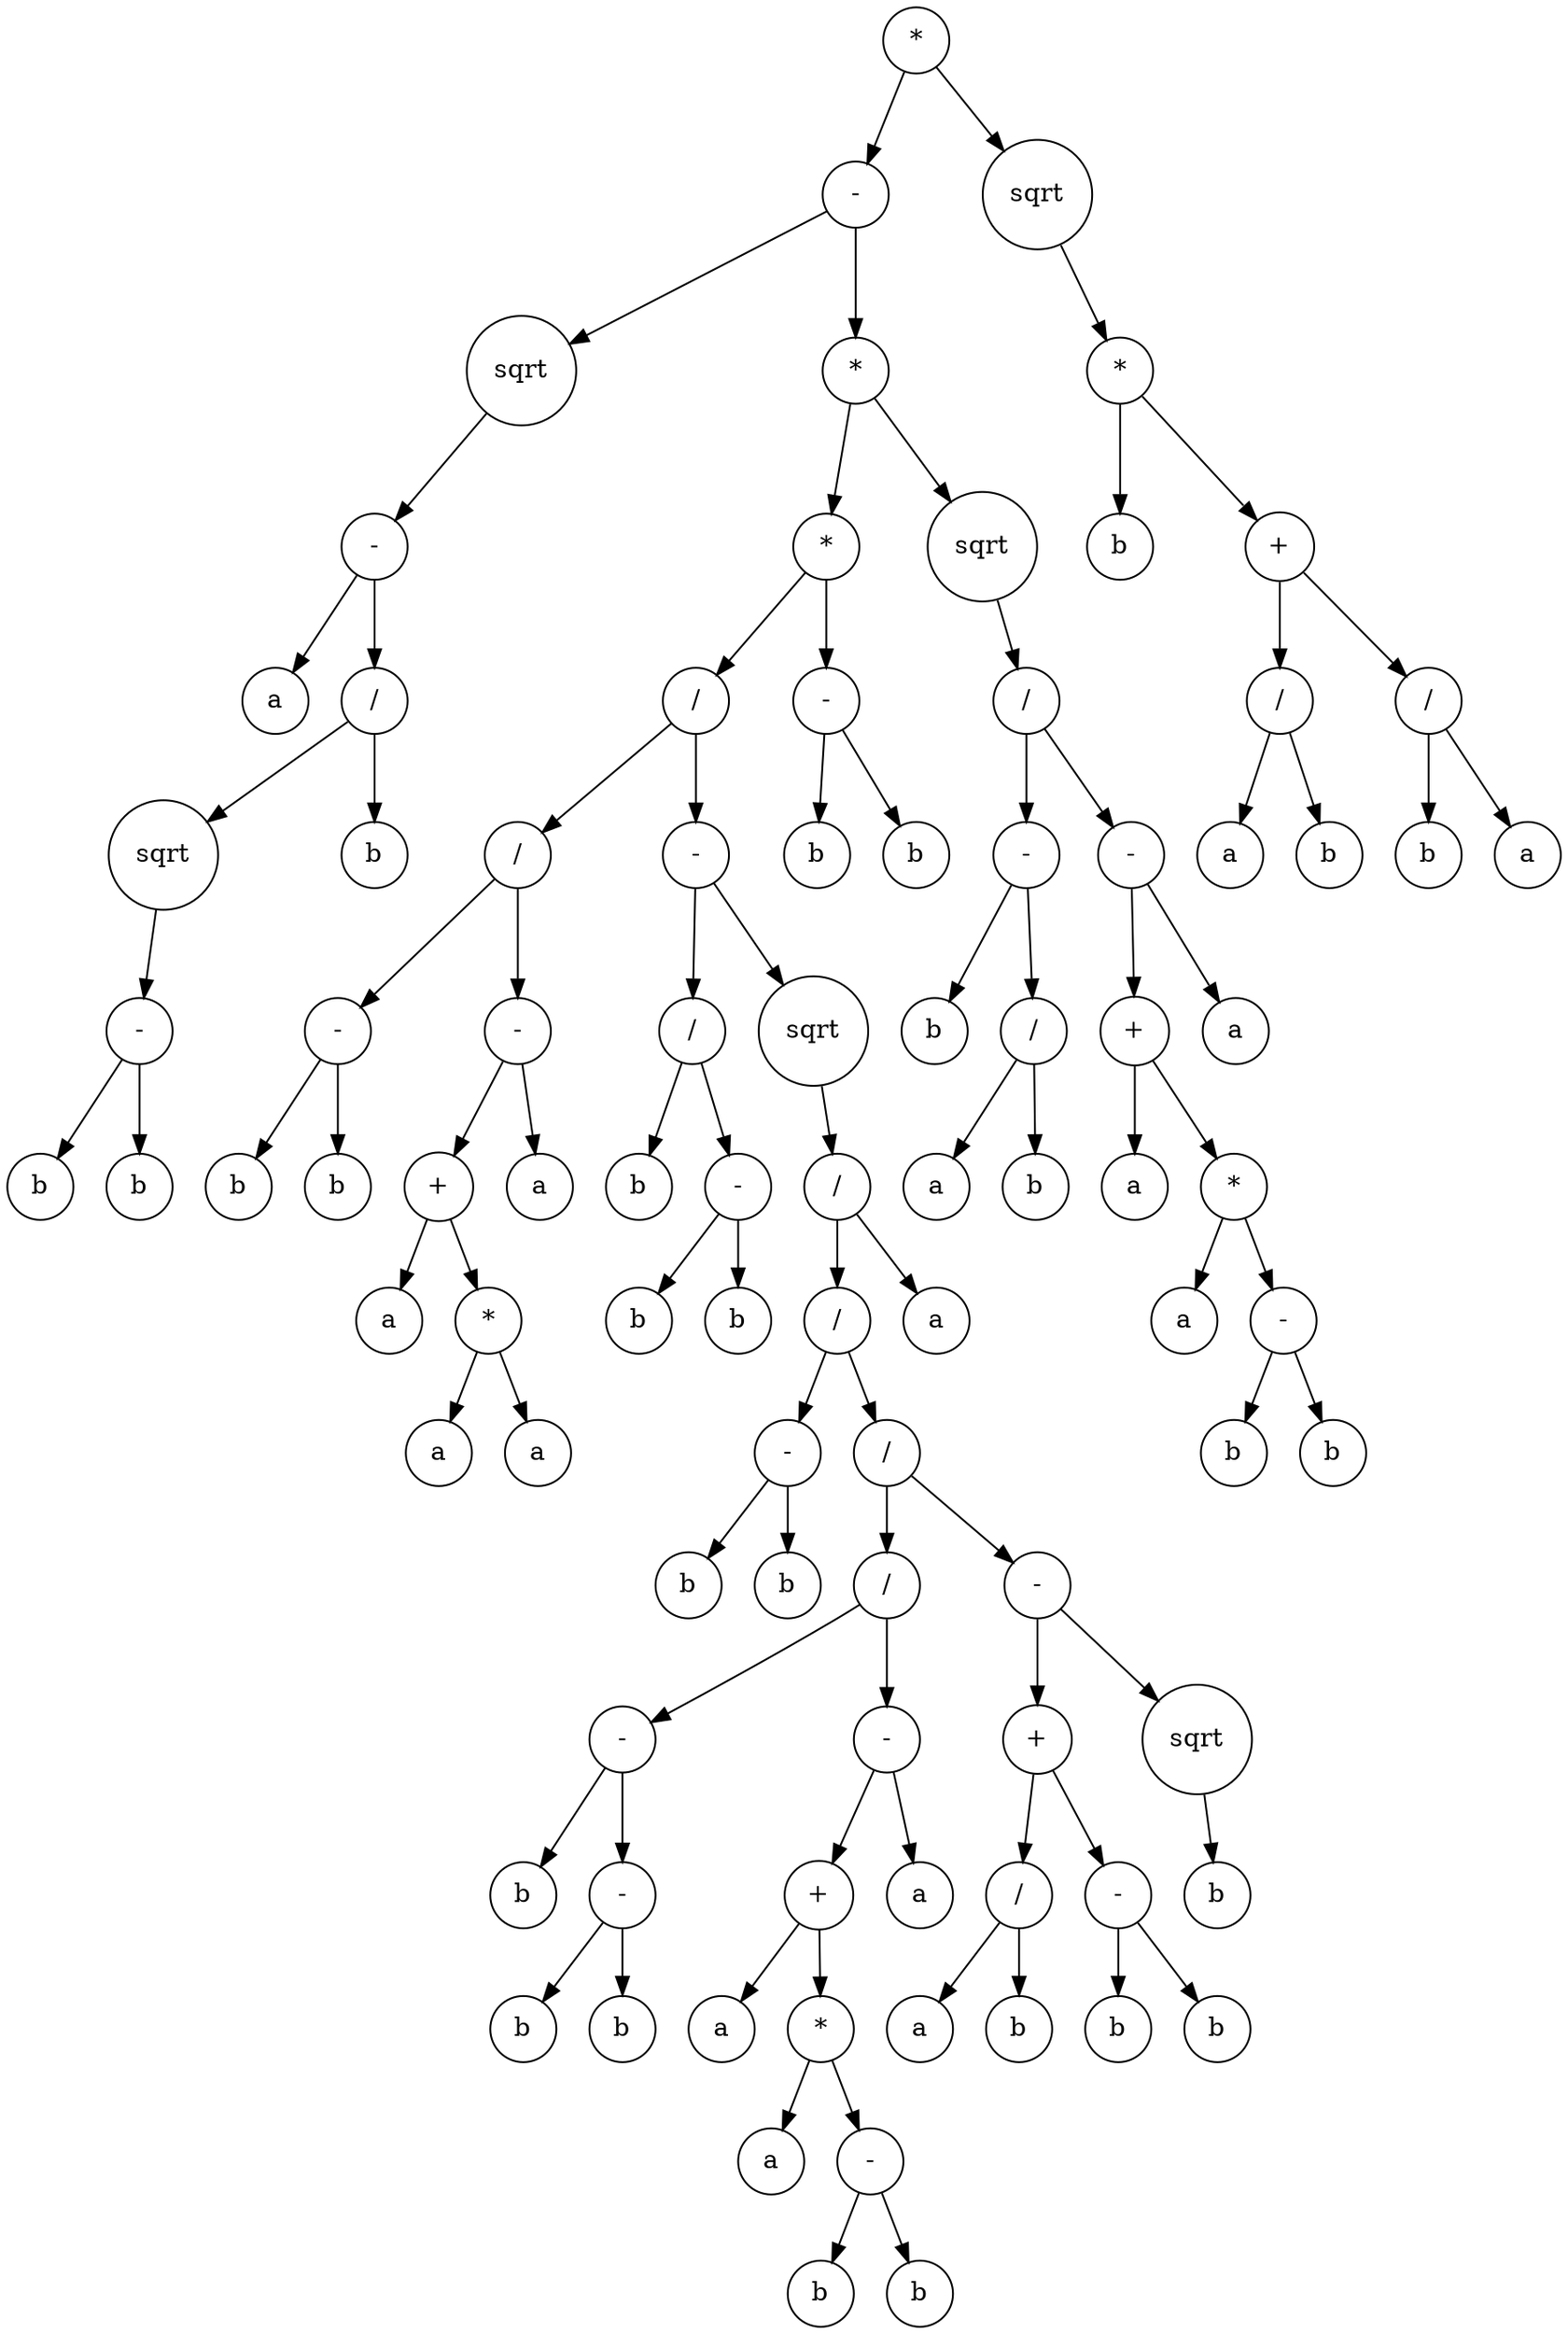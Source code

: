digraph g {
graph [ordering=out];
node [shape=circle];
n[label = "*"];
n0[label = "-"];
n00[label = "sqrt"];
n000[label = "-"];
n0000[label = "a"];
n000 -> n0000;
n0001[label = "/"];
n00010[label = "sqrt"];
n000100[label = "-"];
n0001000[label = "b"];
n000100 -> n0001000;
n0001001[label = "b"];
n000100 -> n0001001;
n00010 -> n000100;
n0001 -> n00010;
n00011[label = "b"];
n0001 -> n00011;
n000 -> n0001;
n00 -> n000;
n0 -> n00;
n01[label = "*"];
n010[label = "*"];
n0100[label = "/"];
n01000[label = "/"];
n010000[label = "-"];
n0100000[label = "b"];
n010000 -> n0100000;
n0100001[label = "b"];
n010000 -> n0100001;
n01000 -> n010000;
n010001[label = "-"];
n0100010[label = "+"];
n01000100[label = "a"];
n0100010 -> n01000100;
n01000101[label = "*"];
n010001010[label = "a"];
n01000101 -> n010001010;
n010001011[label = "a"];
n01000101 -> n010001011;
n0100010 -> n01000101;
n010001 -> n0100010;
n0100011[label = "a"];
n010001 -> n0100011;
n01000 -> n010001;
n0100 -> n01000;
n01001[label = "-"];
n010010[label = "/"];
n0100100[label = "b"];
n010010 -> n0100100;
n0100101[label = "-"];
n01001010[label = "b"];
n0100101 -> n01001010;
n01001011[label = "b"];
n0100101 -> n01001011;
n010010 -> n0100101;
n01001 -> n010010;
n010011[label = "sqrt"];
n0100110[label = "/"];
n01001100[label = "/"];
n010011000[label = "-"];
n0100110000[label = "b"];
n010011000 -> n0100110000;
n0100110001[label = "b"];
n010011000 -> n0100110001;
n01001100 -> n010011000;
n010011001[label = "/"];
n0100110010[label = "/"];
n01001100100[label = "-"];
n010011001000[label = "b"];
n01001100100 -> n010011001000;
n010011001001[label = "-"];
n0100110010010[label = "b"];
n010011001001 -> n0100110010010;
n0100110010011[label = "b"];
n010011001001 -> n0100110010011;
n01001100100 -> n010011001001;
n0100110010 -> n01001100100;
n01001100101[label = "-"];
n010011001010[label = "+"];
n0100110010100[label = "a"];
n010011001010 -> n0100110010100;
n0100110010101[label = "*"];
n01001100101010[label = "a"];
n0100110010101 -> n01001100101010;
n01001100101011[label = "-"];
n010011001010110[label = "b"];
n01001100101011 -> n010011001010110;
n010011001010111[label = "b"];
n01001100101011 -> n010011001010111;
n0100110010101 -> n01001100101011;
n010011001010 -> n0100110010101;
n01001100101 -> n010011001010;
n010011001011[label = "a"];
n01001100101 -> n010011001011;
n0100110010 -> n01001100101;
n010011001 -> n0100110010;
n0100110011[label = "-"];
n01001100110[label = "+"];
n010011001100[label = "/"];
n0100110011000[label = "a"];
n010011001100 -> n0100110011000;
n0100110011001[label = "b"];
n010011001100 -> n0100110011001;
n01001100110 -> n010011001100;
n010011001101[label = "-"];
n0100110011010[label = "b"];
n010011001101 -> n0100110011010;
n0100110011011[label = "b"];
n010011001101 -> n0100110011011;
n01001100110 -> n010011001101;
n0100110011 -> n01001100110;
n01001100111[label = "sqrt"];
n010011001110[label = "b"];
n01001100111 -> n010011001110;
n0100110011 -> n01001100111;
n010011001 -> n0100110011;
n01001100 -> n010011001;
n0100110 -> n01001100;
n01001101[label = "a"];
n0100110 -> n01001101;
n010011 -> n0100110;
n01001 -> n010011;
n0100 -> n01001;
n010 -> n0100;
n0101[label = "-"];
n01010[label = "b"];
n0101 -> n01010;
n01011[label = "b"];
n0101 -> n01011;
n010 -> n0101;
n01 -> n010;
n011[label = "sqrt"];
n0110[label = "/"];
n01100[label = "-"];
n011000[label = "b"];
n01100 -> n011000;
n011001[label = "/"];
n0110010[label = "a"];
n011001 -> n0110010;
n0110011[label = "b"];
n011001 -> n0110011;
n01100 -> n011001;
n0110 -> n01100;
n01101[label = "-"];
n011010[label = "+"];
n0110100[label = "a"];
n011010 -> n0110100;
n0110101[label = "*"];
n01101010[label = "a"];
n0110101 -> n01101010;
n01101011[label = "-"];
n011010110[label = "b"];
n01101011 -> n011010110;
n011010111[label = "b"];
n01101011 -> n011010111;
n0110101 -> n01101011;
n011010 -> n0110101;
n01101 -> n011010;
n011011[label = "a"];
n01101 -> n011011;
n0110 -> n01101;
n011 -> n0110;
n01 -> n011;
n0 -> n01;
n -> n0;
n1[label = "sqrt"];
n10[label = "*"];
n100[label = "b"];
n10 -> n100;
n101[label = "+"];
n1010[label = "/"];
n10100[label = "a"];
n1010 -> n10100;
n10101[label = "b"];
n1010 -> n10101;
n101 -> n1010;
n1011[label = "/"];
n10110[label = "b"];
n1011 -> n10110;
n10111[label = "a"];
n1011 -> n10111;
n101 -> n1011;
n10 -> n101;
n1 -> n10;
n -> n1;
}
